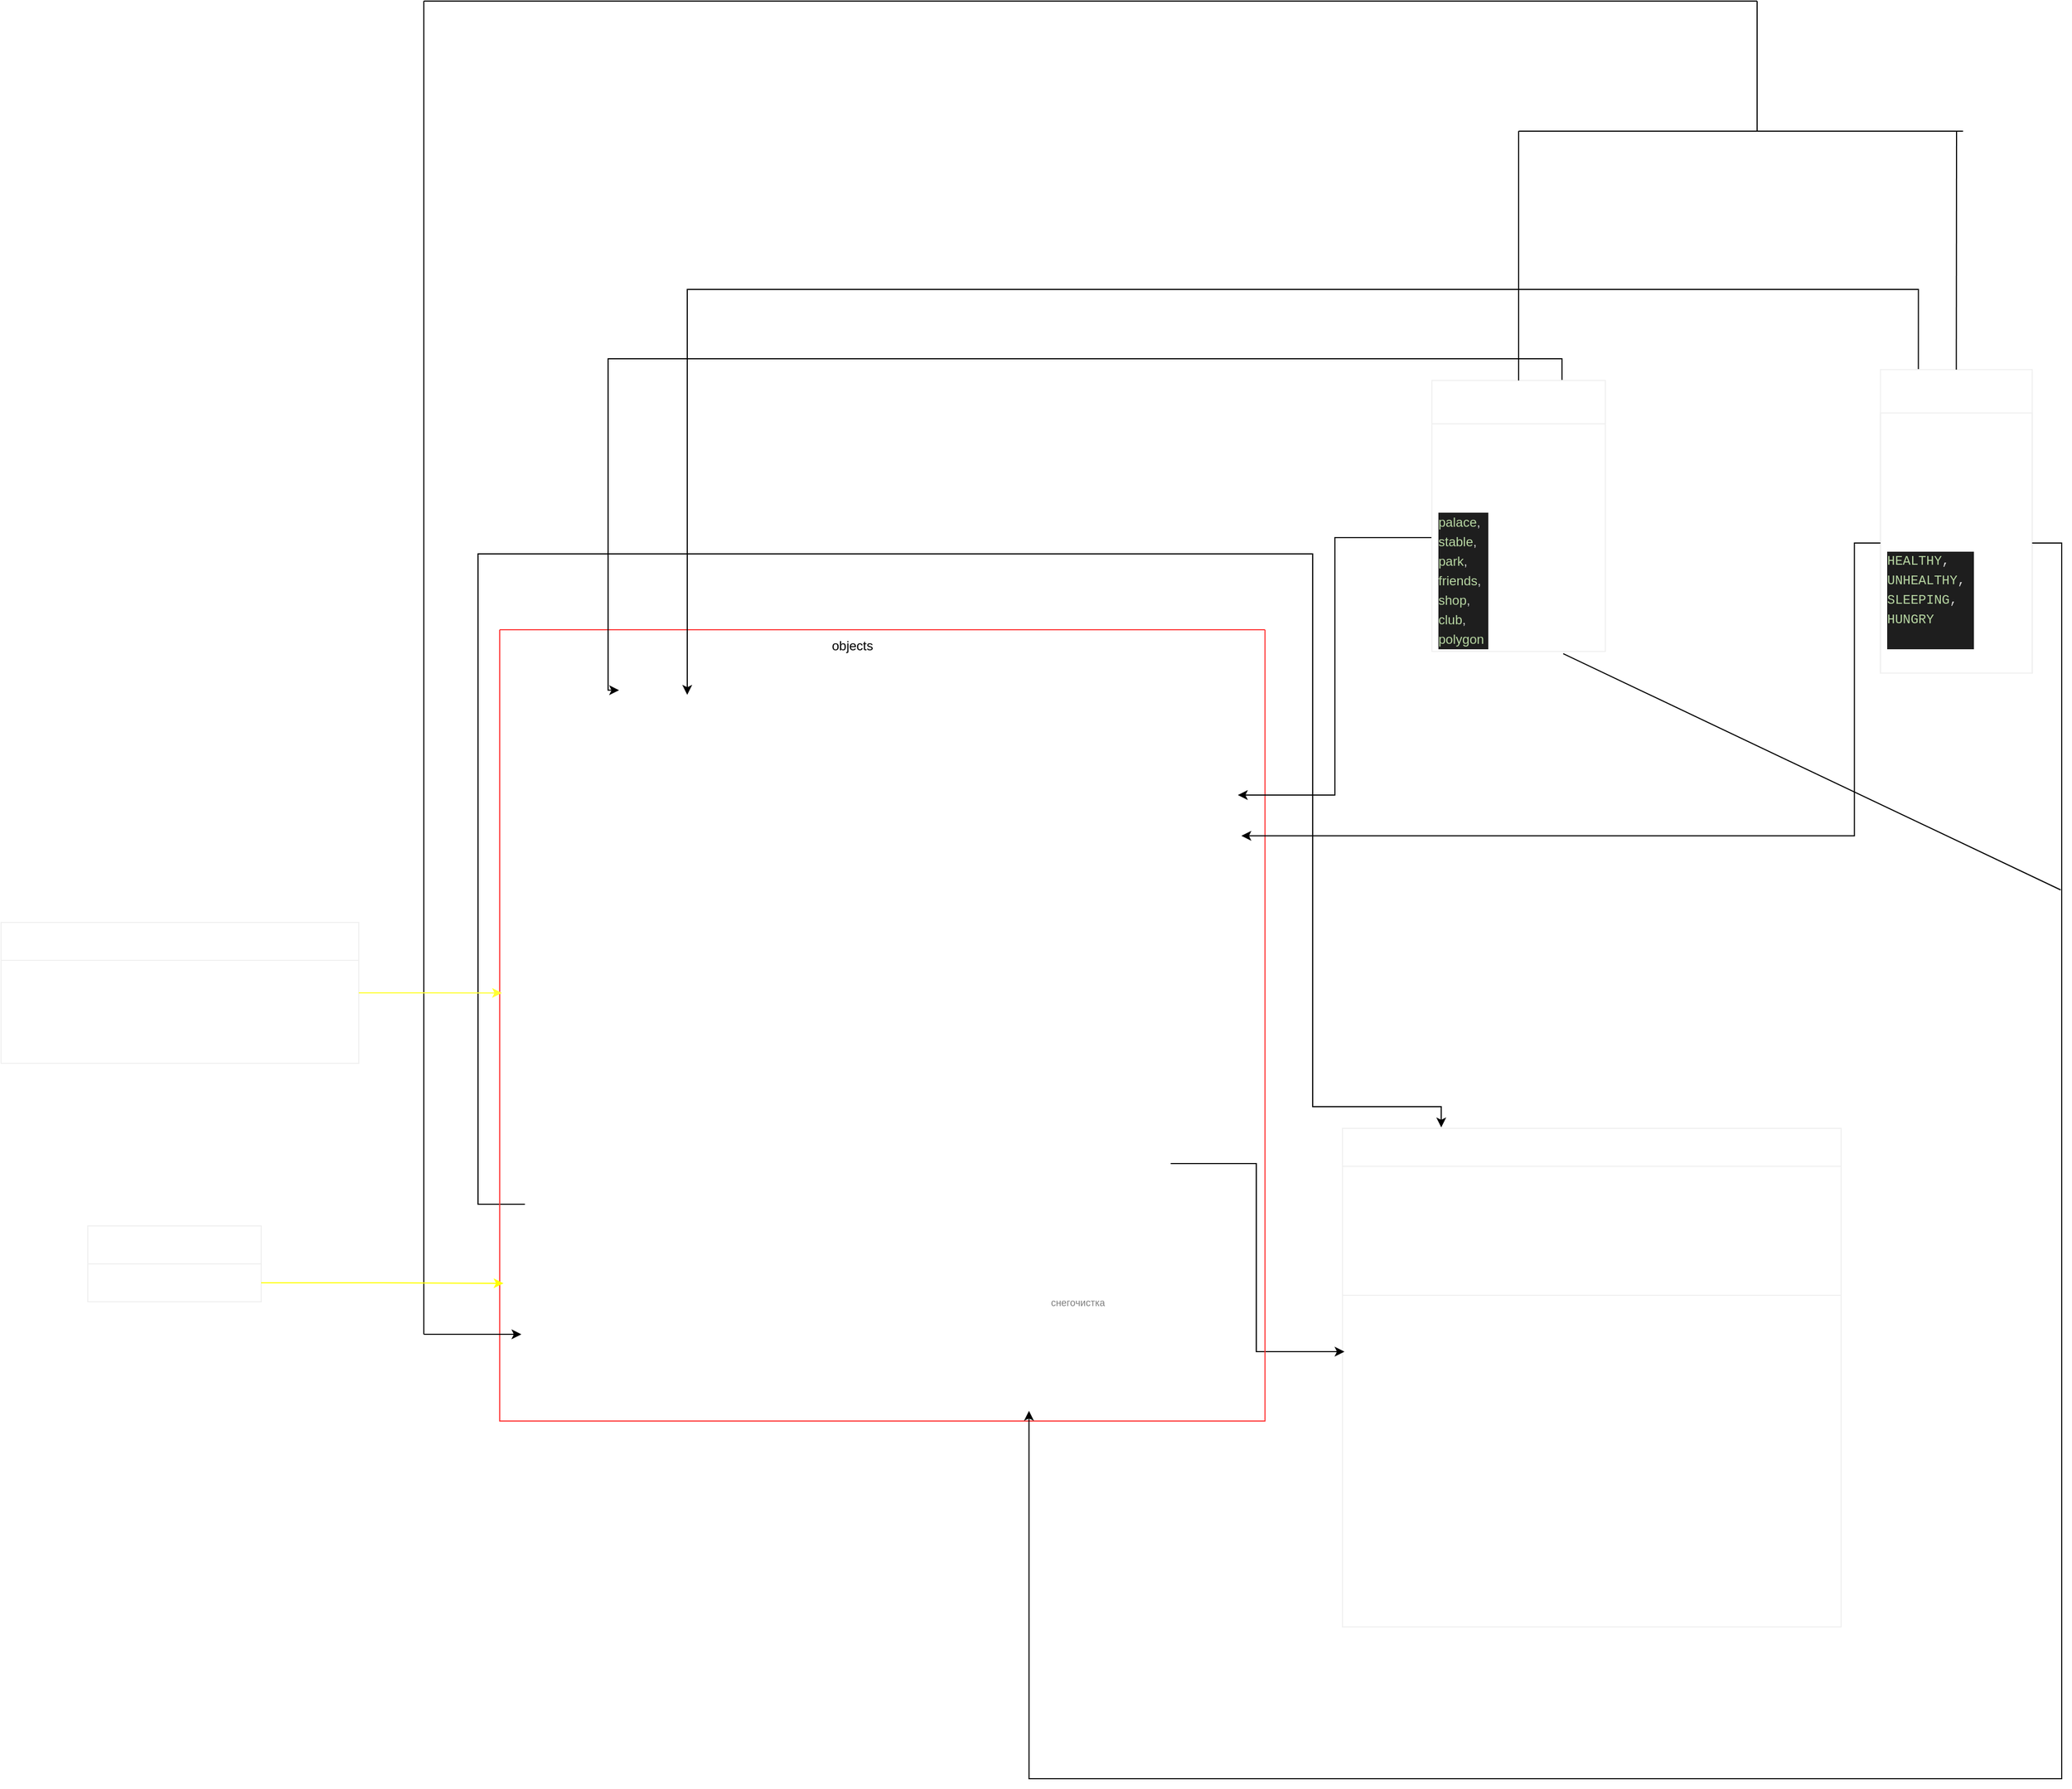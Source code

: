 <mxfile version="25.0.2">
  <diagram id="C5RBs43oDa-KdzZeNtuy" name="Page-1">
    <mxGraphModel dx="2515" dy="2092" grid="1" gridSize="10" guides="1" tooltips="1" connect="1" arrows="1" fold="1" page="1" pageScale="1" pageWidth="827" pageHeight="1169" math="0" shadow="0">
      <root>
        <mxCell id="WIyWlLk6GJQsqaUBKTNV-0" />
        <mxCell id="WIyWlLk6GJQsqaUBKTNV-1" parent="WIyWlLk6GJQsqaUBKTNV-0" />
        <mxCell id="cpX5S1mUNbltU4eoeWO2-28" value="&lt;font color=&quot;#808080&quot; style=&quot;font-size: 9px;&quot;&gt;снегочистка&lt;/font&gt;" style="text;html=1;align=center;verticalAlign=middle;resizable=0;points=[];autosize=1;strokeColor=none;fillColor=none;fontSize=17;fontColor=#FF3333;" parent="WIyWlLk6GJQsqaUBKTNV-1" vertex="1">
          <mxGeometry x="607.5" y="384" width="70" height="30" as="geometry" />
        </mxCell>
        <mxCell id="cpX5S1mUNbltU4eoeWO2-39" value="&lt;&lt;Abstract Class&gt;&gt;&#xa;Entity" style="swimlane;fontStyle=2;align=center;verticalAlign=top;childLayout=stackLayout;horizontal=1;startSize=35;horizontalStack=0;resizeParent=1;resizeParentMax=0;resizeLast=0;collapsible=1;marginBottom=0;rounded=0;shadow=0;glass=0;labelBackgroundColor=none;strokeColor=#F0F0F0;fontSize=11;fontColor=#FFFFFF;fillColor=none;gradientColor=none;" parent="WIyWlLk6GJQsqaUBKTNV-1" vertex="1">
          <mxGeometry x="887.5" y="240" width="460" height="460" as="geometry">
            <mxRectangle x="325" y="430" width="140" height="40" as="alternateBounds" />
          </mxGeometry>
        </mxCell>
        <mxCell id="cpX5S1mUNbltU4eoeWO2-40" value="+ name: String&#xa;+weight: int&#xa;+hp:int&#xa;+phone:int&#xa;+HumanConstans:condition&#xa;+ PlaceConstans: location&#xa;&#xa;" style="text;strokeColor=none;fillColor=none;align=left;verticalAlign=top;spacingLeft=4;spacingRight=4;overflow=hidden;rotatable=0;points=[[0,0.5],[1,0.5]];portConstraint=eastwest;rounded=0;shadow=0;glass=0;labelBackgroundColor=none;fontSize=11;fontColor=#FFFFFF;" parent="cpX5S1mUNbltU4eoeWO2-39" vertex="1">
          <mxGeometry y="35" width="460" height="115" as="geometry" />
        </mxCell>
        <mxCell id="cpX5S1mUNbltU4eoeWO2-41" value="" style="line;strokeWidth=1;fillColor=none;align=left;verticalAlign=middle;spacingTop=-1;spacingLeft=3;spacingRight=3;rotatable=0;labelPosition=right;points=[];portConstraint=eastwest;strokeColor=inherit;rounded=0;shadow=0;glass=0;labelBackgroundColor=none;fontSize=11;fontColor=#FFFFFF;" parent="cpX5S1mUNbltU4eoeWO2-39" vertex="1">
          <mxGeometry y="150" width="460" height="8" as="geometry" />
        </mxCell>
        <mxCell id="cpX5S1mUNbltU4eoeWO2-42" value="+ Entity(name: String, int:weight, HumanConstans condition, hp:int,PlaceConstans location,&#xa;phone:string)&#xa;+getName():String&#xa;+getInfo():String&#xa;+getWeight():int&#xa;+getCondition():HumanConstans&#xa;+getHp():int&#xa;+getPhone():string&#xa;+SetHp(Hp:int):void&#xa;+SetWeight(weight:int):void&#xa;setPhone(phone:string):void&#xa;+setCondition(condition:HumanConstans):void&#xa;+SetLocation(location:HumanConstans):void&#xa;+hashCode():int&#xa;+ SentenceMember(name: String, defenition:String)&#xa;+ setDefenition(defenition: String): void&#xa;+ getName(): String&#xa;+ getDefenition(): String&#xa;+ toString(): String&#xa;+ &lt;abstract&gt; addSubject(SentenceMember): void&#xa;" style="text;strokeColor=none;fillColor=none;align=left;verticalAlign=top;spacingLeft=4;spacingRight=4;overflow=hidden;rotatable=0;points=[[0,0.5],[1,0.5]];portConstraint=eastwest;rounded=0;shadow=0;glass=0;labelBackgroundColor=none;fontSize=11;fontColor=#FFFFFF;" parent="cpX5S1mUNbltU4eoeWO2-39" vertex="1">
          <mxGeometry y="158" width="460" height="302" as="geometry" />
        </mxCell>
        <mxCell id="iMzS6sVu7LRDFPP1UEoR-9" style="edgeStyle=orthogonalEdgeStyle;rounded=0;orthogonalLoop=1;jettySize=auto;html=1;entryX=0.004;entryY=0.159;entryDx=0;entryDy=0;entryPerimeter=0;" parent="WIyWlLk6GJQsqaUBKTNV-1" source="iMzS6sVu7LRDFPP1UEoR-4" target="cpX5S1mUNbltU4eoeWO2-42" edge="1">
          <mxGeometry relative="1" as="geometry" />
        </mxCell>
        <mxCell id="VbTHstD6a2ZLJ3EXAGFw-12" style="edgeStyle=orthogonalEdgeStyle;rounded=0;orthogonalLoop=1;jettySize=auto;html=1;entryX=0.198;entryY=-0.002;entryDx=0;entryDy=0;entryPerimeter=0;" parent="WIyWlLk6GJQsqaUBKTNV-1" source="VbTHstD6a2ZLJ3EXAGFw-0" target="cpX5S1mUNbltU4eoeWO2-39" edge="1">
          <mxGeometry relative="1" as="geometry">
            <mxPoint x="880" y="80" as="targetPoint" />
            <Array as="points">
              <mxPoint x="90" y="310" />
              <mxPoint x="90" y="-290" />
              <mxPoint x="860" y="-290" />
              <mxPoint x="860" y="220" />
              <mxPoint x="979" y="220" />
            </Array>
          </mxGeometry>
        </mxCell>
        <mxCell id="VbTHstD6a2ZLJ3EXAGFw-8" value="" style="swimlane;startSize=0;fillColor=#FF3333;strokeColor=#FF3333;" parent="WIyWlLk6GJQsqaUBKTNV-1" vertex="1">
          <mxGeometry x="110" y="-220" width="706" height="730" as="geometry" />
        </mxCell>
        <mxCell id="VbTHstD6a2ZLJ3EXAGFw-9" value="objects" style="text;html=1;align=center;verticalAlign=middle;resizable=0;points=[];autosize=1;strokeColor=none;fillColor=none;" parent="VbTHstD6a2ZLJ3EXAGFw-8" vertex="1">
          <mxGeometry x="295" width="60" height="30" as="geometry" />
        </mxCell>
        <mxCell id="VbTHstD6a2ZLJ3EXAGFw-16" value="&lt;&lt;Class&gt;&gt;&#xa;Location" style="swimlane;fontStyle=4;align=center;verticalAlign=top;childLayout=stackLayout;horizontal=1;startSize=35;horizontalStack=0;resizeParent=1;resizeParentMax=0;resizeLast=0;collapsible=1;marginBottom=0;rounded=0;shadow=0;glass=0;labelBackgroundColor=none;strokeColor=#FFFFFF;fontSize=11;fontColor=#FFFFFF;fillColor=none;gradientColor=none;" parent="VbTHstD6a2ZLJ3EXAGFw-8" vertex="1">
          <mxGeometry x="10" y="60" width="326" height="280" as="geometry" />
        </mxCell>
        <mxCell id="VbTHstD6a2ZLJ3EXAGFw-17" value="+private locations:Map&lt;PlaceConstans, Integer&gt;&#xa;+locations:HashMap&lt;&gt;()&#xa;+initializeLocations();&#xa;&#xa;" style="text;strokeColor=none;fillColor=none;align=left;verticalAlign=top;spacingLeft=4;spacingRight=4;overflow=hidden;rotatable=0;points=[[0,0.5],[1,0.5]];portConstraint=eastwest;rounded=0;shadow=0;glass=0;labelBackgroundColor=none;fontSize=11;fontColor=#FFFFFF;" parent="VbTHstD6a2ZLJ3EXAGFw-16" vertex="1">
          <mxGeometry y="35" width="326" height="115" as="geometry" />
        </mxCell>
        <mxCell id="VbTHstD6a2ZLJ3EXAGFw-18" value="" style="line;strokeWidth=1;fillColor=none;align=left;verticalAlign=middle;spacingTop=-1;spacingLeft=3;spacingRight=3;rotatable=0;labelPosition=right;points=[];portConstraint=eastwest;strokeColor=inherit;rounded=0;shadow=0;glass=0;labelBackgroundColor=none;fontSize=11;fontColor=#FFFFFF;" parent="VbTHstD6a2ZLJ3EXAGFw-16" vertex="1">
          <mxGeometry y="150" width="326" height="8" as="geometry" />
        </mxCell>
        <mxCell id="VbTHstD6a2ZLJ3EXAGFw-19" value="+location()+ private initializeLocations():void&#xa;+public incrementPeopleCount(location:PlaceConstans):void&#xa;+public displayPeopleCount(location:PlaceConstans):void" style="text;strokeColor=none;fillColor=none;align=left;verticalAlign=top;spacingLeft=4;spacingRight=4;overflow=hidden;rotatable=0;points=[[0,0.5],[1,0.5]];portConstraint=eastwest;rounded=0;shadow=0;glass=0;labelBackgroundColor=none;fontSize=11;fontColor=#FFFFFF;" parent="VbTHstD6a2ZLJ3EXAGFw-16" vertex="1">
          <mxGeometry y="158" width="326" height="122" as="geometry" />
        </mxCell>
        <mxCell id="VbTHstD6a2ZLJ3EXAGFw-21" value="&lt;&lt;Class&gt;&gt;&#xa;April" style="swimlane;fontStyle=4;align=center;verticalAlign=top;childLayout=stackLayout;horizontal=1;startSize=35;horizontalStack=0;resizeParent=1;resizeParentMax=0;resizeLast=0;collapsible=1;marginBottom=0;rounded=0;shadow=0;glass=0;labelBackgroundColor=none;strokeColor=#FFFFFF;fontSize=11;fontColor=#FFFFFF;fillColor=none;gradientColor=none;" parent="VbTHstD6a2ZLJ3EXAGFw-8" vertex="1">
          <mxGeometry x="355" y="60" width="326" height="300" as="geometry" />
        </mxCell>
        <mxCell id="VbTHstD6a2ZLJ3EXAGFw-22" value="super(&#xa;+ name: String&#xa;+weight: int&#xa;+hp:int&#xa;+phone:string&#xa;+HumanConstans:condition&#xa;+ PlaceConstans: location&#xa;)&#xa;" style="text;strokeColor=none;fillColor=none;align=left;verticalAlign=top;spacingLeft=4;spacingRight=4;overflow=hidden;rotatable=0;points=[[0,0.5],[1,0.5]];portConstraint=eastwest;rounded=0;shadow=0;glass=0;labelBackgroundColor=none;fontSize=11;fontColor=#FFFFFF;" parent="VbTHstD6a2ZLJ3EXAGFw-21" vertex="1">
          <mxGeometry y="35" width="326" height="115" as="geometry" />
        </mxCell>
        <mxCell id="VbTHstD6a2ZLJ3EXAGFw-23" value="" style="line;strokeWidth=1;fillColor=none;align=left;verticalAlign=middle;spacingTop=-1;spacingLeft=3;spacingRight=3;rotatable=0;labelPosition=right;points=[];portConstraint=eastwest;strokeColor=inherit;rounded=0;shadow=0;glass=0;labelBackgroundColor=none;fontSize=11;fontColor=#FFFFFF;" parent="VbTHstD6a2ZLJ3EXAGFw-21" vertex="1">
          <mxGeometry y="150" width="326" height="8" as="geometry" />
        </mxCell>
        <mxCell id="VbTHstD6a2ZLJ3EXAGFw-24" value="@override&#xa;+performAction(Entity:first,Entity:second):void&#xa;@override&#xa;+public DrivingSomewhere(Entity:first,Entity:second):void&#xa;@override&#xa;+public Eat(Entity first,Entity second):void&#xa;@override&#xa;+public HorseWalk(Entity first, Entity second):void&#xa;&#xa;+public Dreaming(Entity first):void&#xa;&#xa;" style="text;strokeColor=none;fillColor=none;align=left;verticalAlign=top;spacingLeft=4;spacingRight=4;overflow=hidden;rotatable=0;points=[[0,0.5],[1,0.5]];portConstraint=eastwest;rounded=0;shadow=0;glass=0;labelBackgroundColor=none;fontSize=11;fontColor=#FFFFFF;" parent="VbTHstD6a2ZLJ3EXAGFw-21" vertex="1">
          <mxGeometry y="158" width="326" height="142" as="geometry" />
        </mxCell>
        <mxCell id="iMzS6sVu7LRDFPP1UEoR-3" value="&lt;&lt;Class&gt;&gt;&#xa;Trotti" style="swimlane;fontStyle=4;align=center;verticalAlign=top;childLayout=stackLayout;horizontal=1;startSize=35;horizontalStack=0;resizeParent=1;resizeParentMax=0;resizeLast=0;collapsible=1;marginBottom=0;rounded=0;shadow=0;glass=0;labelBackgroundColor=none;strokeColor=#FFFFFF;fontSize=11;fontColor=#FFFFFF;fillColor=none;gradientColor=none;" parent="VbTHstD6a2ZLJ3EXAGFw-8" vertex="1">
          <mxGeometry x="336" y="400" width="282.5" height="320" as="geometry" />
        </mxCell>
        <mxCell id="iMzS6sVu7LRDFPP1UEoR-4" value="super(&#xa;+ name: String&#xa;+weight: int&#xa;+hp:int&#xa;+phone:int&#xa;+HumanConstans:condition&#xa;+ PlaceConstans: location&#xa;)" style="text;strokeColor=none;fillColor=none;align=left;verticalAlign=top;spacingLeft=4;spacingRight=4;overflow=hidden;rotatable=0;points=[[0,0.5],[1,0.5]];portConstraint=eastwest;rounded=0;shadow=0;glass=0;labelBackgroundColor=none;fontSize=11;fontColor=#FFFFFF;" parent="iMzS6sVu7LRDFPP1UEoR-3" vertex="1">
          <mxGeometry y="35" width="282.5" height="115" as="geometry" />
        </mxCell>
        <mxCell id="iMzS6sVu7LRDFPP1UEoR-5" value="" style="line;strokeWidth=1;fillColor=none;align=left;verticalAlign=middle;spacingTop=-1;spacingLeft=3;spacingRight=3;rotatable=0;labelPosition=right;points=[];portConstraint=eastwest;strokeColor=inherit;rounded=0;shadow=0;glass=0;labelBackgroundColor=none;fontSize=11;fontColor=#FFFFFF;" parent="iMzS6sVu7LRDFPP1UEoR-3" vertex="1">
          <mxGeometry y="150" width="282.5" height="8" as="geometry" />
        </mxCell>
        <mxCell id="iMzS6sVu7LRDFPP1UEoR-6" value="@override&#xa;+performAction(Entity:first,Entity:second):void&#xa;@override&#xa;+public DrivingSomewhere(Entity:first,Entity:second):void&#xa;@override&#xa;+public Eat(Entity first,Entity second):void&#xa;@override&#xa;+public HorseWalk(Entity first, Entity second):void&#xa;&#xa;" style="text;strokeColor=none;fillColor=none;align=left;verticalAlign=top;spacingLeft=4;spacingRight=4;overflow=hidden;rotatable=0;points=[[0,0.5],[1,0.5]];portConstraint=eastwest;rounded=0;shadow=0;glass=0;labelBackgroundColor=none;fontSize=11;fontColor=#FFFFFF;" parent="iMzS6sVu7LRDFPP1UEoR-3" vertex="1">
          <mxGeometry y="158" width="282.5" height="162" as="geometry" />
        </mxCell>
        <mxCell id="VbTHstD6a2ZLJ3EXAGFw-0" value="&lt;&lt;Class&gt;&gt;&#xa;King" style="swimlane;fontStyle=4;align=center;verticalAlign=top;childLayout=stackLayout;horizontal=1;startSize=35;horizontalStack=0;resizeParent=1;resizeParentMax=0;resizeLast=0;collapsible=1;marginBottom=0;rounded=0;shadow=0;glass=0;labelBackgroundColor=none;strokeColor=#FFFFFF;fontSize=11;fontColor=#FFFFFF;fillColor=none;gradientColor=none;" parent="VbTHstD6a2ZLJ3EXAGFw-8" vertex="1">
          <mxGeometry x="23.75" y="390" width="298.5" height="330" as="geometry" />
        </mxCell>
        <mxCell id="VbTHstD6a2ZLJ3EXAGFw-1" value="super(&#xa;+ name: String&#xa;+weight: int&#xa;+hp:int&#xa;+phone:string&#xa;+HumanConstans:condition&#xa;+ PlaceConstans: location&#xa;)" style="text;strokeColor=none;fillColor=none;align=left;verticalAlign=top;spacingLeft=4;spacingRight=4;overflow=hidden;rotatable=0;points=[[0,0.5],[1,0.5]];portConstraint=eastwest;rounded=0;shadow=0;glass=0;labelBackgroundColor=none;fontSize=11;fontColor=#FFFFFF;" parent="VbTHstD6a2ZLJ3EXAGFw-0" vertex="1">
          <mxGeometry y="35" width="298.5" height="115" as="geometry" />
        </mxCell>
        <mxCell id="VbTHstD6a2ZLJ3EXAGFw-2" value="" style="line;strokeWidth=1;fillColor=none;align=left;verticalAlign=middle;spacingTop=-1;spacingLeft=3;spacingRight=3;rotatable=0;labelPosition=right;points=[];portConstraint=eastwest;strokeColor=inherit;rounded=0;shadow=0;glass=0;labelBackgroundColor=none;fontSize=11;fontColor=#FFFFFF;" parent="VbTHstD6a2ZLJ3EXAGFw-0" vertex="1">
          <mxGeometry y="150" width="298.5" height="8" as="geometry" />
        </mxCell>
        <mxCell id="VbTHstD6a2ZLJ3EXAGFw-3" value="@override&#xa;+performAction(Entity:first,Entity:second):void&#xa;@override&#xa;+public DrivingSomewhere(Entity:first,Entity:second):void&#xa;@override&#xa;+public Eat(Entity first,Entity second):void&#xa;@override&#xa;+public HorseWalk(Entity first, Entity second):void&#xa;&#xa;+public Fight(Entity first):void&#xa;&#xa;" style="text;strokeColor=none;fillColor=none;align=left;verticalAlign=top;spacingLeft=4;spacingRight=4;overflow=hidden;rotatable=0;points=[[0,0.5],[1,0.5]];portConstraint=eastwest;rounded=0;shadow=0;glass=0;labelBackgroundColor=none;fontSize=11;fontColor=#FFFFFF;" parent="VbTHstD6a2ZLJ3EXAGFw-0" vertex="1">
          <mxGeometry y="158" width="298.5" height="172" as="geometry" />
        </mxCell>
        <mxCell id="k3TSmPjXoMHXWhavlOdl-4" style="edgeStyle=orthogonalEdgeStyle;rounded=0;orthogonalLoop=1;jettySize=auto;html=1;exitX=0.25;exitY=0;exitDx=0;exitDy=0;entryX=0.5;entryY=0;entryDx=0;entryDy=0;" edge="1" parent="WIyWlLk6GJQsqaUBKTNV-1" source="VbTHstD6a2ZLJ3EXAGFw-25" target="VbTHstD6a2ZLJ3EXAGFw-16">
          <mxGeometry relative="1" as="geometry">
            <mxPoint x="340" y="-610" as="targetPoint" />
            <Array as="points">
              <mxPoint x="1419" y="-534" />
              <mxPoint x="283" y="-534" />
            </Array>
          </mxGeometry>
        </mxCell>
        <mxCell id="VbTHstD6a2ZLJ3EXAGFw-25" value="&amp;lt;&amp;lt;enumeration&amp;gt;&amp;gt;&lt;br style=&quot;font-size: 11px;&quot;&gt;HumanConstans" style="swimlane;fontStyle=0;align=center;verticalAlign=top;childLayout=stackLayout;horizontal=1;startSize=40;horizontalStack=0;resizeParent=1;resizeParentMax=0;resizeLast=0;collapsible=0;marginBottom=0;html=1;fontSize=11;fillColor=none;fontColor=#FFFFFF;strokeColor=#F0F0F0;" parent="WIyWlLk6GJQsqaUBKTNV-1" vertex="1">
          <mxGeometry x="1383.77" y="-460" width="140" height="280" as="geometry" />
        </mxCell>
        <mxCell id="VbTHstD6a2ZLJ3EXAGFw-26" value="&lt;div&gt;NOTHUNGER,&amp;nbsp;&amp;nbsp;&lt;/div&gt;&lt;div&gt;HUNGER,&lt;/div&gt;&lt;div&gt;&lt;span style=&quot;white-space-collapse: collapse;&quot;&gt;LOOK,&lt;/span&gt;&lt;/div&gt;&lt;div&gt;HAPPY,&lt;/div&gt;&lt;div&gt;DRUNK,&lt;/div&gt;&lt;div&gt;WOUNDED,&lt;/div&gt;&lt;div&gt;ANGRY,&lt;/div&gt;&lt;div&gt;SAD,&lt;/div&gt;&lt;div&gt;&lt;div style=&quot;color: rgb(212, 212, 212); background-color: rgb(30, 30, 30); font-family: Menlo, Monaco, &amp;quot;Courier New&amp;quot;, monospace; font-size: 12px; line-height: 18px; white-space-collapse: preserve;&quot;&gt;&lt;div&gt;&lt;span style=&quot;color: #b8d7a3;&quot;&gt;HEALTHY&lt;/span&gt;,&lt;/div&gt;&lt;div&gt;&lt;span style=&quot;color: #b8d7a3;&quot;&gt;UNHEALTHY&lt;/span&gt;,&lt;/div&gt;&lt;div&gt;&lt;span style=&quot;color: #b8d7a3;&quot;&gt;SLEEPING&lt;/span&gt;,&lt;/div&gt;&lt;div&gt;&lt;span style=&quot;color: #b8d7a3;&quot;&gt;HUNGRY&lt;/span&gt;&lt;/div&gt;&lt;div&gt;&lt;span style=&quot;color: #b8d7a3;&quot;&gt;&lt;br&gt;&lt;/span&gt;&lt;/div&gt;&lt;/div&gt;&lt;/div&gt;" style="text;html=1;strokeColor=#F0F0F0;fillColor=none;align=left;verticalAlign=middle;spacingLeft=4;spacingRight=4;overflow=hidden;rotatable=0;points=[[0,0.5],[1,0.5]];portConstraint=eastwest;fontSize=11;fontColor=#FFFFFF;" parent="VbTHstD6a2ZLJ3EXAGFw-25" vertex="1">
          <mxGeometry y="40" width="140" height="240" as="geometry" />
        </mxCell>
        <mxCell id="k3TSmPjXoMHXWhavlOdl-3" style="edgeStyle=orthogonalEdgeStyle;rounded=0;orthogonalLoop=1;jettySize=auto;html=1;exitX=0.75;exitY=0;exitDx=0;exitDy=0;entryX=0.307;entryY=-0.015;entryDx=0;entryDy=0;entryPerimeter=0;" edge="1" parent="WIyWlLk6GJQsqaUBKTNV-1" source="VbTHstD6a2ZLJ3EXAGFw-27" target="VbTHstD6a2ZLJ3EXAGFw-16">
          <mxGeometry relative="1" as="geometry">
            <mxPoint x="210" y="-490" as="targetPoint" />
            <Array as="points">
              <mxPoint x="1090" y="-470" />
              <mxPoint x="210" y="-470" />
              <mxPoint x="210" y="-164" />
            </Array>
          </mxGeometry>
        </mxCell>
        <mxCell id="VbTHstD6a2ZLJ3EXAGFw-27" value="&amp;lt;&amp;lt;enumeration&amp;gt;&amp;gt;&lt;br style=&quot;font-size: 11px;&quot;&gt;PlaceConstans" style="swimlane;fontStyle=0;align=center;verticalAlign=top;childLayout=stackLayout;horizontal=1;startSize=40;horizontalStack=0;resizeParent=1;resizeParentMax=0;resizeLast=0;collapsible=0;marginBottom=0;html=1;fontSize=11;fillColor=none;fontColor=#FFFFFF;strokeColor=#F0F0F0;" parent="WIyWlLk6GJQsqaUBKTNV-1" vertex="1">
          <mxGeometry x="970" y="-450" width="160" height="250" as="geometry" />
        </mxCell>
        <mxCell id="-VENdaPPxQFt1Cl0xuY7-8" value="&lt;&lt;Interface&gt;&gt;&#xa;Sentenсe" style="swimlane;fontStyle=2;align=center;verticalAlign=top;childLayout=stackLayout;horizontal=1;startSize=35;horizontalStack=0;resizeParent=1;resizeParentMax=0;resizeLast=0;collapsible=1;marginBottom=0;rounded=0;shadow=0;glass=0;labelBackgroundColor=none;strokeColor=#F0F0F0;fontSize=11;fontColor=#FFFFFF;fillColor=none;gradientColor=none;" parent="WIyWlLk6GJQsqaUBKTNV-1" vertex="1">
          <mxGeometry x="-350" y="50" width="330" height="130" as="geometry" />
        </mxCell>
        <mxCell id="-VENdaPPxQFt1Cl0xuY7-9" value="+ public DrivingSomewhere(Entity first, Entity second):void&#xa;+ public Eat(Entity first, Entity second):void&#xa;+ public HourseWalk(Entity first, Entity second):void&#xa;&#xa;+ public performAction(Entity first, Entity second):void&#xa;" style="text;strokeColor=none;fillColor=none;align=left;verticalAlign=top;spacingLeft=4;spacingRight=4;overflow=hidden;rotatable=0;points=[[0,0.5],[1,0.5]];portConstraint=eastwest;rounded=0;shadow=0;glass=0;labelBackgroundColor=none;fontSize=11;fontColor=#FFFFFF;" parent="-VENdaPPxQFt1Cl0xuY7-8" vertex="1">
          <mxGeometry y="35" width="330" height="95" as="geometry" />
        </mxCell>
        <mxCell id="k3TSmPjXoMHXWhavlOdl-0" style="edgeStyle=orthogonalEdgeStyle;rounded=0;orthogonalLoop=1;jettySize=auto;html=1;" edge="1" parent="WIyWlLk6GJQsqaUBKTNV-1" source="VbTHstD6a2ZLJ3EXAGFw-28" target="VbTHstD6a2ZLJ3EXAGFw-22">
          <mxGeometry relative="1" as="geometry" />
        </mxCell>
        <mxCell id="k3TSmPjXoMHXWhavlOdl-1" style="edgeStyle=orthogonalEdgeStyle;rounded=0;orthogonalLoop=1;jettySize=auto;html=1;entryX=1.01;entryY=0.827;entryDx=0;entryDy=0;entryPerimeter=0;" edge="1" parent="WIyWlLk6GJQsqaUBKTNV-1" source="VbTHstD6a2ZLJ3EXAGFw-26" target="VbTHstD6a2ZLJ3EXAGFw-22">
          <mxGeometry relative="1" as="geometry">
            <mxPoint x="880" y="-100" as="targetPoint" />
            <Array as="points">
              <mxPoint x="1359.77" y="-300" />
              <mxPoint x="1359.77" y="-30" />
            </Array>
          </mxGeometry>
        </mxCell>
        <mxCell id="k3TSmPjXoMHXWhavlOdl-5" style="edgeStyle=orthogonalEdgeStyle;rounded=0;orthogonalLoop=1;jettySize=auto;html=1;entryX=0.539;entryY=1.004;entryDx=0;entryDy=0;entryPerimeter=0;" edge="1" parent="WIyWlLk6GJQsqaUBKTNV-1" target="iMzS6sVu7LRDFPP1UEoR-6">
          <mxGeometry relative="1" as="geometry">
            <mxPoint x="1090" y="840" as="targetPoint" />
            <mxPoint x="1523.77" y="-300" as="sourcePoint" />
            <Array as="points">
              <mxPoint x="1551" y="-300" />
              <mxPoint x="1551" y="840" />
              <mxPoint x="598" y="840" />
            </Array>
          </mxGeometry>
        </mxCell>
        <mxCell id="VbTHstD6a2ZLJ3EXAGFw-28" value="&lt;div&gt;&lt;font face=&quot;Helvetica&quot;&gt;cafe,&lt;/font&gt;&lt;/div&gt;&lt;div&gt;&lt;span style=&quot;background-color: initial;&quot;&gt;&lt;font face=&quot;Helvetica&quot;&gt;street,&lt;/font&gt;&lt;/span&gt;&lt;/div&gt;&lt;div&gt;&lt;font face=&quot;Helvetica&quot;&gt;club,&lt;/font&gt;&lt;/div&gt;&lt;div&gt;&lt;font face=&quot;Helvetica&quot;&gt;gym,&lt;/font&gt;&lt;/div&gt;&lt;div&gt;&lt;font face=&quot;Helvetica&quot;&gt;hospital,&lt;/font&gt;&lt;/div&gt;&lt;div&gt;&lt;font face=&quot;Helvetica&quot;&gt;mortuary,&lt;/font&gt;&lt;/div&gt;&lt;div&gt;&lt;div style=&quot;color: rgb(212, 212, 212); background-color: rgb(30, 30, 30); font-size: 12px; line-height: 18px; white-space-collapse: preserve;&quot;&gt;&lt;div style=&quot;&quot;&gt;&lt;font face=&quot;Helvetica&quot;&gt;&lt;span style=&quot;color: #b8d7a3;&quot;&gt;palace&lt;/span&gt;,&lt;/font&gt;&lt;/div&gt;&lt;div style=&quot;&quot;&gt;&lt;font face=&quot;Helvetica&quot;&gt;&lt;span style=&quot;color: #b8d7a3;&quot;&gt;stable&lt;/span&gt;, &lt;/font&gt;&lt;/div&gt;&lt;div style=&quot;&quot;&gt;&lt;font face=&quot;Helvetica&quot;&gt;&lt;span style=&quot;color: #b8d7a3;&quot;&gt;park&lt;/span&gt;,&lt;/font&gt;&lt;/div&gt;&lt;div style=&quot;&quot;&gt;&lt;font face=&quot;Helvetica&quot;&gt;&lt;span style=&quot;color: rgb(184, 215, 163);&quot;&gt;friends&lt;/span&gt;,&lt;/font&gt;&lt;/div&gt;&lt;div style=&quot;&quot;&gt;&lt;font face=&quot;Helvetica&quot;&gt;&lt;span style=&quot;color: #b8d7a3;&quot;&gt;shop&lt;/span&gt;,&lt;/font&gt;&lt;/div&gt;&lt;div style=&quot;&quot;&gt;&lt;font face=&quot;Helvetica&quot;&gt;&lt;span style=&quot;color: #b8d7a3;&quot;&gt;club&lt;/span&gt;,&lt;/font&gt;&lt;/div&gt;&lt;div style=&quot;&quot;&gt;&lt;span style=&quot;color: rgb(184, 215, 163);&quot;&gt;&lt;font face=&quot;Helvetica&quot;&gt;polygon&lt;/font&gt;&lt;/span&gt;&lt;/div&gt;&lt;/div&gt;&lt;/div&gt;&lt;div&gt;&lt;br&gt;&lt;/div&gt;" style="text;html=1;strokeColor=#F0F0F0;fillColor=none;align=left;verticalAlign=middle;spacingLeft=4;spacingRight=4;overflow=hidden;rotatable=0;points=[[0,0.5],[1,0.5]];portConstraint=eastwest;fontSize=11;fontColor=#FFFFFF;" parent="WIyWlLk6GJQsqaUBKTNV-1" vertex="1">
          <mxGeometry x="970" y="-410" width="160" height="210" as="geometry" />
        </mxCell>
        <mxCell id="k3TSmPjXoMHXWhavlOdl-17" value="" style="endArrow=none;html=1;rounded=0;exitX=0.757;exitY=1.01;exitDx=0;exitDy=0;exitPerimeter=0;" edge="1" parent="WIyWlLk6GJQsqaUBKTNV-1" source="VbTHstD6a2ZLJ3EXAGFw-28">
          <mxGeometry width="50" height="50" relative="1" as="geometry">
            <mxPoint x="810" y="100" as="sourcePoint" />
            <mxPoint x="1550" y="20" as="targetPoint" />
          </mxGeometry>
        </mxCell>
        <mxCell id="k3TSmPjXoMHXWhavlOdl-21" value="" style="endArrow=none;html=1;rounded=0;exitX=0.5;exitY=0;exitDx=0;exitDy=0;" edge="1" parent="WIyWlLk6GJQsqaUBKTNV-1" source="VbTHstD6a2ZLJ3EXAGFw-27">
          <mxGeometry width="50" height="50" relative="1" as="geometry">
            <mxPoint x="830" y="-620" as="sourcePoint" />
            <mxPoint x="1050" y="-680" as="targetPoint" />
          </mxGeometry>
        </mxCell>
        <mxCell id="k3TSmPjXoMHXWhavlOdl-22" value="" style="endArrow=none;html=1;rounded=0;exitX=0.5;exitY=0;exitDx=0;exitDy=0;" edge="1" parent="WIyWlLk6GJQsqaUBKTNV-1" source="VbTHstD6a2ZLJ3EXAGFw-25">
          <mxGeometry width="50" height="50" relative="1" as="geometry">
            <mxPoint x="830" y="-620" as="sourcePoint" />
            <mxPoint x="1454" y="-680" as="targetPoint" />
          </mxGeometry>
        </mxCell>
        <mxCell id="k3TSmPjXoMHXWhavlOdl-23" value="" style="endArrow=none;html=1;rounded=0;" edge="1" parent="WIyWlLk6GJQsqaUBKTNV-1">
          <mxGeometry width="50" height="50" relative="1" as="geometry">
            <mxPoint x="1050" y="-680" as="sourcePoint" />
            <mxPoint x="1460" y="-680" as="targetPoint" />
          </mxGeometry>
        </mxCell>
        <mxCell id="k3TSmPjXoMHXWhavlOdl-26" value="" style="endArrow=none;html=1;rounded=0;" edge="1" parent="WIyWlLk6GJQsqaUBKTNV-1">
          <mxGeometry width="50" height="50" relative="1" as="geometry">
            <mxPoint x="1270" y="-680" as="sourcePoint" />
            <mxPoint x="1270" y="-800" as="targetPoint" />
          </mxGeometry>
        </mxCell>
        <mxCell id="k3TSmPjXoMHXWhavlOdl-28" value="" style="endArrow=none;html=1;rounded=0;" edge="1" parent="WIyWlLk6GJQsqaUBKTNV-1">
          <mxGeometry width="50" height="50" relative="1" as="geometry">
            <mxPoint x="40" y="-800" as="sourcePoint" />
            <mxPoint x="1270" y="-800" as="targetPoint" />
          </mxGeometry>
        </mxCell>
        <mxCell id="k3TSmPjXoMHXWhavlOdl-29" value="" style="endArrow=none;html=1;rounded=0;" edge="1" parent="WIyWlLk6GJQsqaUBKTNV-1">
          <mxGeometry width="50" height="50" relative="1" as="geometry">
            <mxPoint x="40" y="430" as="sourcePoint" />
            <mxPoint x="40" y="-800" as="targetPoint" />
          </mxGeometry>
        </mxCell>
        <mxCell id="k3TSmPjXoMHXWhavlOdl-31" value="" style="endArrow=classic;html=1;rounded=0;" edge="1" parent="WIyWlLk6GJQsqaUBKTNV-1">
          <mxGeometry width="50" height="50" relative="1" as="geometry">
            <mxPoint x="40" y="430" as="sourcePoint" />
            <mxPoint x="130" y="430" as="targetPoint" />
          </mxGeometry>
        </mxCell>
        <mxCell id="k3TSmPjXoMHXWhavlOdl-33" style="edgeStyle=orthogonalEdgeStyle;rounded=0;orthogonalLoop=1;jettySize=auto;html=1;entryX=0.003;entryY=0.459;entryDx=0;entryDy=0;entryPerimeter=0;strokeColor=#FFFF33;" edge="1" parent="WIyWlLk6GJQsqaUBKTNV-1" source="-VENdaPPxQFt1Cl0xuY7-8" target="VbTHstD6a2ZLJ3EXAGFw-8">
          <mxGeometry relative="1" as="geometry" />
        </mxCell>
        <mxCell id="k3TSmPjXoMHXWhavlOdl-34" value="&lt;&lt;Record&gt;&gt;&#xa;Robbers" style="swimlane;fontStyle=0;align=center;verticalAlign=top;childLayout=stackLayout;horizontal=1;startSize=35;horizontalStack=0;resizeParent=1;resizeParentMax=0;resizeLast=0;collapsible=1;marginBottom=0;rounded=0;shadow=0;glass=0;labelBackgroundColor=none;strokeColor=#F0F0F0;fontSize=11;fontColor=#FFFFFF;fillColor=none;gradientColor=none;" vertex="1" parent="WIyWlLk6GJQsqaUBKTNV-1">
          <mxGeometry x="-270" y="330" width="160" height="70" as="geometry">
            <mxRectangle x="970.31" y="843" width="100" height="40" as="alternateBounds" />
          </mxGeometry>
        </mxCell>
        <mxCell id="k3TSmPjXoMHXWhavlOdl-35" value="+ count: int&#xa;+ condition: HumanConstans&#xa;" style="text;strokeColor=none;fillColor=none;align=left;verticalAlign=top;spacingLeft=4;spacingRight=4;overflow=hidden;rotatable=0;points=[[0,0.5],[1,0.5]];portConstraint=eastwest;rounded=0;shadow=0;glass=0;labelBackgroundColor=none;fontSize=11;fontColor=#FFFFFF;" vertex="1" parent="k3TSmPjXoMHXWhavlOdl-34">
          <mxGeometry y="35" width="160" height="35" as="geometry" />
        </mxCell>
        <mxCell id="k3TSmPjXoMHXWhavlOdl-37" style="edgeStyle=orthogonalEdgeStyle;rounded=0;orthogonalLoop=1;jettySize=auto;html=1;entryX=0.005;entryY=0.826;entryDx=0;entryDy=0;entryPerimeter=0;strokeColor=#FFFF00;" edge="1" parent="WIyWlLk6GJQsqaUBKTNV-1" source="k3TSmPjXoMHXWhavlOdl-35" target="VbTHstD6a2ZLJ3EXAGFw-8">
          <mxGeometry relative="1" as="geometry" />
        </mxCell>
      </root>
    </mxGraphModel>
  </diagram>
</mxfile>
